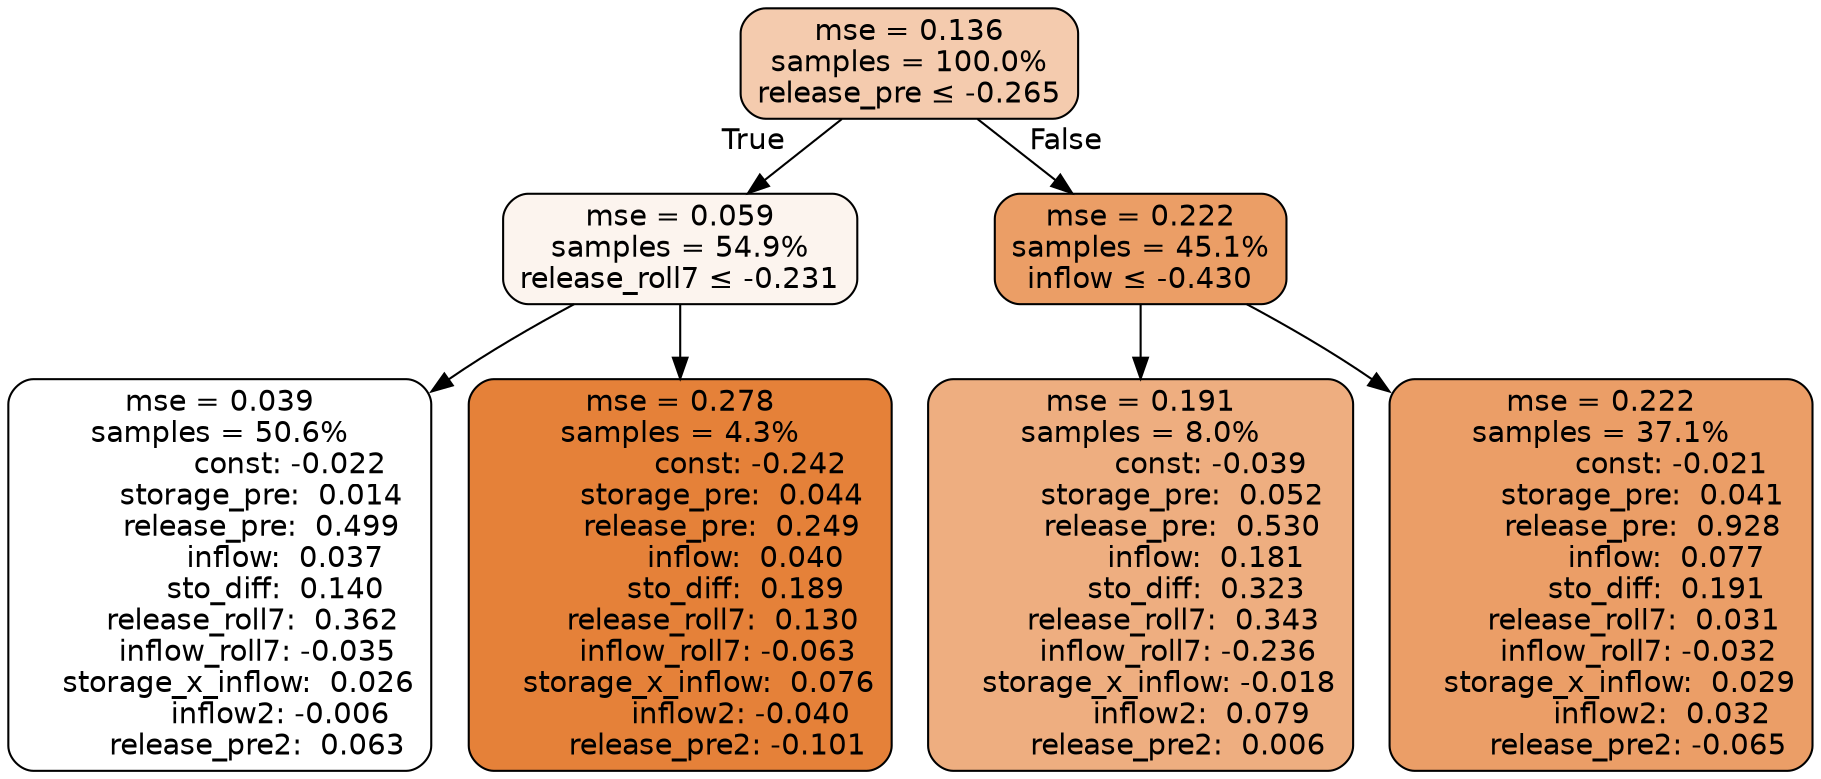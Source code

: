 digraph tree {
bgcolor="transparent"
node [shape=rectangle, style="filled, rounded", color="black", fontname=helvetica] ;
edge [fontname=helvetica] ;
	"0" [label="mse = 0.136
samples = 100.0%
release_pre &le; -0.265", fillcolor="#f4cbae"]
	"1" [label="mse = 0.059
samples = 54.9%
release_roll7 &le; -0.231", fillcolor="#fcf4ee"]
	"2" [label="mse = 0.039
samples = 50.6%
               const: -0.022
         storage_pre:  0.014
         release_pre:  0.499
              inflow:  0.037
            sto_diff:  0.140
       release_roll7:  0.362
        inflow_roll7: -0.035
    storage_x_inflow:  0.026
             inflow2: -0.006
        release_pre2:  0.063", fillcolor="#ffffff"]
	"3" [label="mse = 0.278
samples = 4.3%
               const: -0.242
         storage_pre:  0.044
         release_pre:  0.249
              inflow:  0.040
            sto_diff:  0.189
       release_roll7:  0.130
        inflow_roll7: -0.063
    storage_x_inflow:  0.076
             inflow2: -0.040
        release_pre2: -0.101", fillcolor="#e58139"]
	"4" [label="mse = 0.222
samples = 45.1%
inflow &le; -0.430", fillcolor="#eb9e66"]
	"5" [label="mse = 0.191
samples = 8.0%
               const: -0.039
         storage_pre:  0.052
         release_pre:  0.530
              inflow:  0.181
            sto_diff:  0.323
       release_roll7:  0.343
        inflow_roll7: -0.236
    storage_x_inflow: -0.018
             inflow2:  0.079
        release_pre2:  0.006", fillcolor="#eeae80"]
	"6" [label="mse = 0.222
samples = 37.1%
               const: -0.021
         storage_pre:  0.041
         release_pre:  0.928
              inflow:  0.077
            sto_diff:  0.191
       release_roll7:  0.031
        inflow_roll7: -0.032
    storage_x_inflow:  0.029
             inflow2:  0.032
        release_pre2: -0.065", fillcolor="#eb9e67"]

	"0" -> "1" [labeldistance=2.5, labelangle=45, headlabel="True"]
	"1" -> "2"
	"1" -> "3"
	"0" -> "4" [labeldistance=2.5, labelangle=-45, headlabel="False"]
	"4" -> "5"
	"4" -> "6"
}
